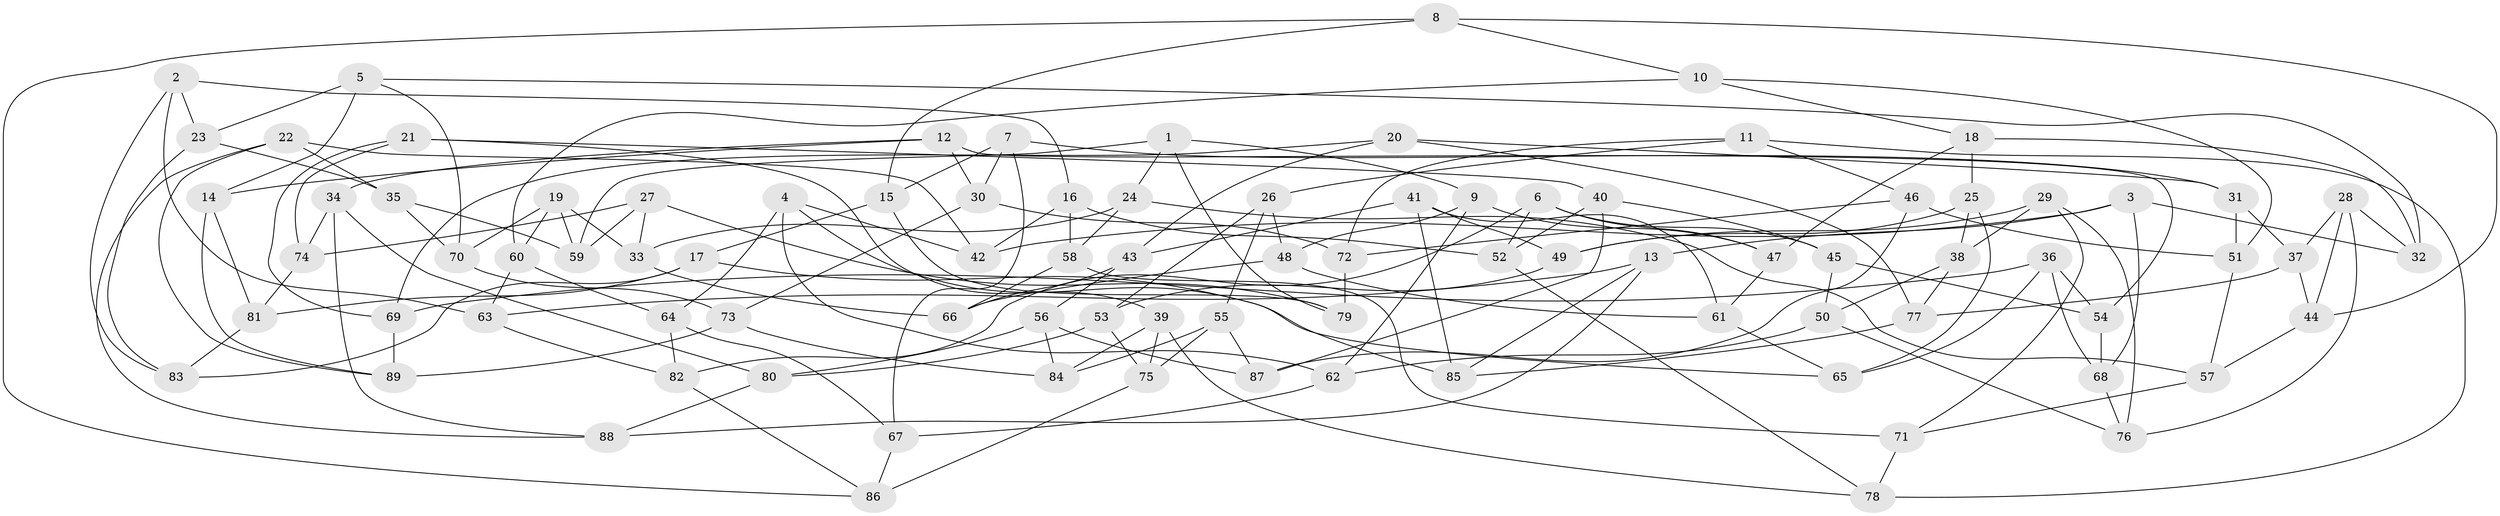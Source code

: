 // Generated by graph-tools (version 1.1) at 2025/11/02/27/25 16:11:44]
// undirected, 89 vertices, 178 edges
graph export_dot {
graph [start="1"]
  node [color=gray90,style=filled];
  1;
  2;
  3;
  4;
  5;
  6;
  7;
  8;
  9;
  10;
  11;
  12;
  13;
  14;
  15;
  16;
  17;
  18;
  19;
  20;
  21;
  22;
  23;
  24;
  25;
  26;
  27;
  28;
  29;
  30;
  31;
  32;
  33;
  34;
  35;
  36;
  37;
  38;
  39;
  40;
  41;
  42;
  43;
  44;
  45;
  46;
  47;
  48;
  49;
  50;
  51;
  52;
  53;
  54;
  55;
  56;
  57;
  58;
  59;
  60;
  61;
  62;
  63;
  64;
  65;
  66;
  67;
  68;
  69;
  70;
  71;
  72;
  73;
  74;
  75;
  76;
  77;
  78;
  79;
  80;
  81;
  82;
  83;
  84;
  85;
  86;
  87;
  88;
  89;
  1 -- 79;
  1 -- 9;
  1 -- 24;
  1 -- 59;
  2 -- 16;
  2 -- 83;
  2 -- 23;
  2 -- 63;
  3 -- 32;
  3 -- 68;
  3 -- 42;
  3 -- 13;
  4 -- 62;
  4 -- 64;
  4 -- 42;
  4 -- 85;
  5 -- 70;
  5 -- 32;
  5 -- 23;
  5 -- 14;
  6 -- 45;
  6 -- 82;
  6 -- 52;
  6 -- 47;
  7 -- 15;
  7 -- 30;
  7 -- 67;
  7 -- 31;
  8 -- 44;
  8 -- 15;
  8 -- 10;
  8 -- 86;
  9 -- 47;
  9 -- 48;
  9 -- 62;
  10 -- 51;
  10 -- 18;
  10 -- 60;
  11 -- 46;
  11 -- 78;
  11 -- 26;
  11 -- 72;
  12 -- 34;
  12 -- 30;
  12 -- 14;
  12 -- 54;
  13 -- 88;
  13 -- 63;
  13 -- 85;
  14 -- 81;
  14 -- 89;
  15 -- 17;
  15 -- 79;
  16 -- 58;
  16 -- 42;
  16 -- 52;
  17 -- 83;
  17 -- 65;
  17 -- 81;
  18 -- 32;
  18 -- 47;
  18 -- 25;
  19 -- 60;
  19 -- 70;
  19 -- 33;
  19 -- 59;
  20 -- 43;
  20 -- 69;
  20 -- 31;
  20 -- 77;
  21 -- 74;
  21 -- 69;
  21 -- 40;
  21 -- 39;
  22 -- 89;
  22 -- 88;
  22 -- 42;
  22 -- 35;
  23 -- 35;
  23 -- 83;
  24 -- 58;
  24 -- 33;
  24 -- 57;
  25 -- 49;
  25 -- 38;
  25 -- 65;
  26 -- 55;
  26 -- 53;
  26 -- 48;
  27 -- 74;
  27 -- 59;
  27 -- 33;
  27 -- 79;
  28 -- 32;
  28 -- 76;
  28 -- 37;
  28 -- 44;
  29 -- 38;
  29 -- 49;
  29 -- 76;
  29 -- 71;
  30 -- 73;
  30 -- 72;
  31 -- 51;
  31 -- 37;
  33 -- 66;
  34 -- 80;
  34 -- 88;
  34 -- 74;
  35 -- 59;
  35 -- 70;
  36 -- 69;
  36 -- 68;
  36 -- 54;
  36 -- 65;
  37 -- 44;
  37 -- 77;
  38 -- 50;
  38 -- 77;
  39 -- 84;
  39 -- 75;
  39 -- 78;
  40 -- 87;
  40 -- 45;
  40 -- 52;
  41 -- 49;
  41 -- 85;
  41 -- 43;
  41 -- 61;
  43 -- 56;
  43 -- 66;
  44 -- 57;
  45 -- 54;
  45 -- 50;
  46 -- 87;
  46 -- 51;
  46 -- 72;
  47 -- 61;
  48 -- 66;
  48 -- 61;
  49 -- 53;
  50 -- 76;
  50 -- 62;
  51 -- 57;
  52 -- 78;
  53 -- 75;
  53 -- 80;
  54 -- 68;
  55 -- 84;
  55 -- 87;
  55 -- 75;
  56 -- 87;
  56 -- 80;
  56 -- 84;
  57 -- 71;
  58 -- 71;
  58 -- 66;
  60 -- 63;
  60 -- 64;
  61 -- 65;
  62 -- 67;
  63 -- 82;
  64 -- 82;
  64 -- 67;
  67 -- 86;
  68 -- 76;
  69 -- 89;
  70 -- 73;
  71 -- 78;
  72 -- 79;
  73 -- 89;
  73 -- 84;
  74 -- 81;
  75 -- 86;
  77 -- 85;
  80 -- 88;
  81 -- 83;
  82 -- 86;
}
